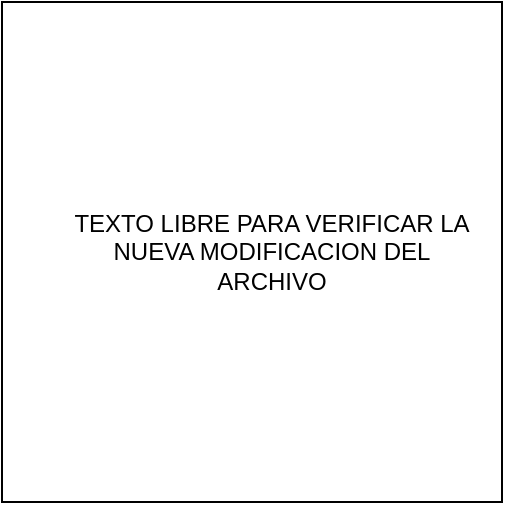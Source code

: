 <mxfile version="20.8.10" type="device"><diagram name="Página-1" id="yZUqSLnTmQG2CgBhlUxU"><mxGraphModel dx="1098" dy="868" grid="1" gridSize="10" guides="1" tooltips="1" connect="1" arrows="1" fold="1" page="1" pageScale="1" pageWidth="827" pageHeight="1169" math="0" shadow="0"><root><mxCell id="0"/><mxCell id="1" parent="0"/><mxCell id="FzidNA3mzDnUeQhRUZfp-1" value="" style="whiteSpace=wrap;html=1;aspect=fixed;" vertex="1" parent="1"><mxGeometry x="200" y="240" width="250" height="250" as="geometry"/></mxCell><mxCell id="FzidNA3mzDnUeQhRUZfp-2" value="TEXTO LIBRE PARA VERIFICAR LA NUEVA MODIFICACION DEL ARCHIVO" style="text;strokeColor=none;align=center;fillColor=none;html=1;verticalAlign=middle;whiteSpace=wrap;rounded=0;" vertex="1" parent="1"><mxGeometry x="230" y="270" width="210" height="190" as="geometry"/></mxCell></root></mxGraphModel></diagram></mxfile>